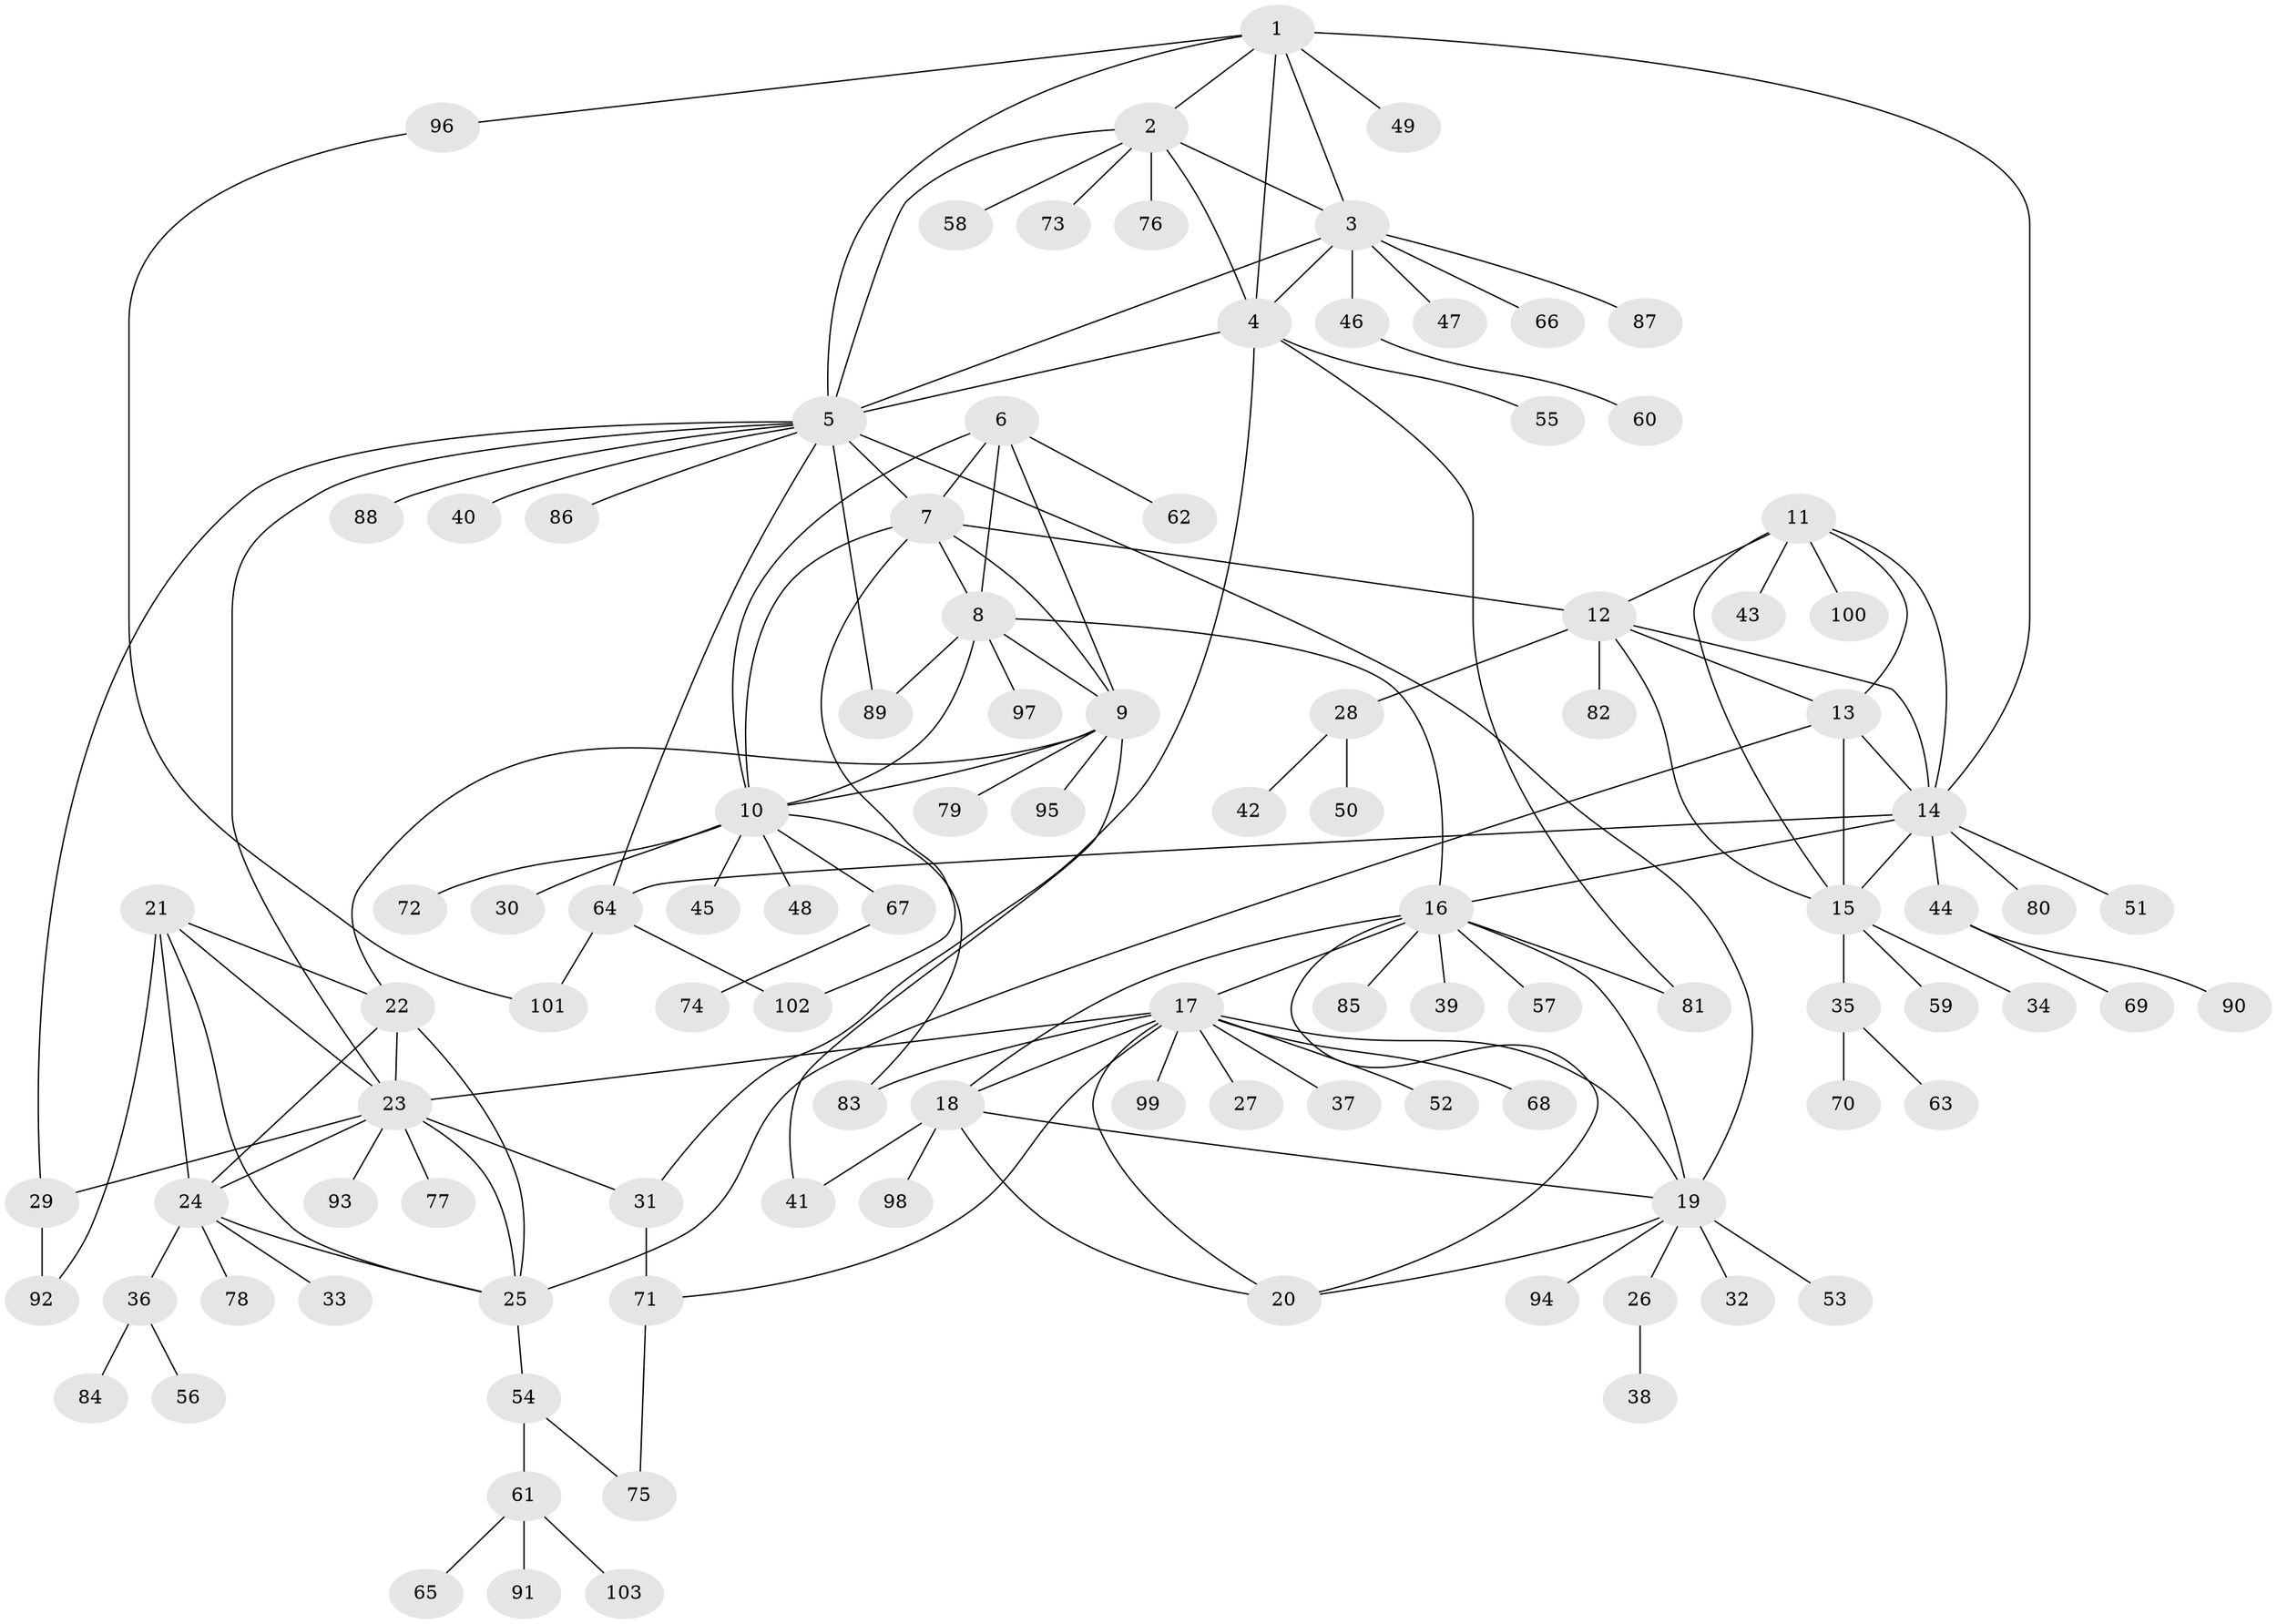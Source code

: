 // Generated by graph-tools (version 1.1) at 2025/11/02/27/25 16:11:31]
// undirected, 103 vertices, 150 edges
graph export_dot {
graph [start="1"]
  node [color=gray90,style=filled];
  1;
  2;
  3;
  4;
  5;
  6;
  7;
  8;
  9;
  10;
  11;
  12;
  13;
  14;
  15;
  16;
  17;
  18;
  19;
  20;
  21;
  22;
  23;
  24;
  25;
  26;
  27;
  28;
  29;
  30;
  31;
  32;
  33;
  34;
  35;
  36;
  37;
  38;
  39;
  40;
  41;
  42;
  43;
  44;
  45;
  46;
  47;
  48;
  49;
  50;
  51;
  52;
  53;
  54;
  55;
  56;
  57;
  58;
  59;
  60;
  61;
  62;
  63;
  64;
  65;
  66;
  67;
  68;
  69;
  70;
  71;
  72;
  73;
  74;
  75;
  76;
  77;
  78;
  79;
  80;
  81;
  82;
  83;
  84;
  85;
  86;
  87;
  88;
  89;
  90;
  91;
  92;
  93;
  94;
  95;
  96;
  97;
  98;
  99;
  100;
  101;
  102;
  103;
  1 -- 2;
  1 -- 3;
  1 -- 4;
  1 -- 5;
  1 -- 14;
  1 -- 49;
  1 -- 96;
  2 -- 3;
  2 -- 4;
  2 -- 5;
  2 -- 58;
  2 -- 73;
  2 -- 76;
  3 -- 4;
  3 -- 5;
  3 -- 46;
  3 -- 47;
  3 -- 66;
  3 -- 87;
  4 -- 5;
  4 -- 31;
  4 -- 55;
  4 -- 81;
  5 -- 7;
  5 -- 19;
  5 -- 23;
  5 -- 29;
  5 -- 40;
  5 -- 64;
  5 -- 86;
  5 -- 88;
  5 -- 89;
  6 -- 7;
  6 -- 8;
  6 -- 9;
  6 -- 10;
  6 -- 62;
  7 -- 8;
  7 -- 9;
  7 -- 10;
  7 -- 12;
  7 -- 102;
  8 -- 9;
  8 -- 10;
  8 -- 16;
  8 -- 89;
  8 -- 97;
  9 -- 10;
  9 -- 22;
  9 -- 41;
  9 -- 79;
  9 -- 95;
  10 -- 30;
  10 -- 45;
  10 -- 48;
  10 -- 67;
  10 -- 72;
  10 -- 83;
  11 -- 12;
  11 -- 13;
  11 -- 14;
  11 -- 15;
  11 -- 43;
  11 -- 100;
  12 -- 13;
  12 -- 14;
  12 -- 15;
  12 -- 28;
  12 -- 82;
  13 -- 14;
  13 -- 15;
  13 -- 25;
  14 -- 15;
  14 -- 16;
  14 -- 44;
  14 -- 51;
  14 -- 64;
  14 -- 80;
  15 -- 34;
  15 -- 35;
  15 -- 59;
  16 -- 17;
  16 -- 18;
  16 -- 19;
  16 -- 20;
  16 -- 39;
  16 -- 57;
  16 -- 81;
  16 -- 85;
  17 -- 18;
  17 -- 19;
  17 -- 20;
  17 -- 23;
  17 -- 27;
  17 -- 37;
  17 -- 52;
  17 -- 68;
  17 -- 71;
  17 -- 83;
  17 -- 99;
  18 -- 19;
  18 -- 20;
  18 -- 41;
  18 -- 98;
  19 -- 20;
  19 -- 26;
  19 -- 32;
  19 -- 53;
  19 -- 94;
  21 -- 22;
  21 -- 23;
  21 -- 24;
  21 -- 25;
  21 -- 92;
  22 -- 23;
  22 -- 24;
  22 -- 25;
  23 -- 24;
  23 -- 25;
  23 -- 29;
  23 -- 31;
  23 -- 77;
  23 -- 93;
  24 -- 25;
  24 -- 33;
  24 -- 36;
  24 -- 78;
  25 -- 54;
  26 -- 38;
  28 -- 42;
  28 -- 50;
  29 -- 92;
  31 -- 71;
  35 -- 63;
  35 -- 70;
  36 -- 56;
  36 -- 84;
  44 -- 69;
  44 -- 90;
  46 -- 60;
  54 -- 61;
  54 -- 75;
  61 -- 65;
  61 -- 91;
  61 -- 103;
  64 -- 101;
  64 -- 102;
  67 -- 74;
  71 -- 75;
  96 -- 101;
}
